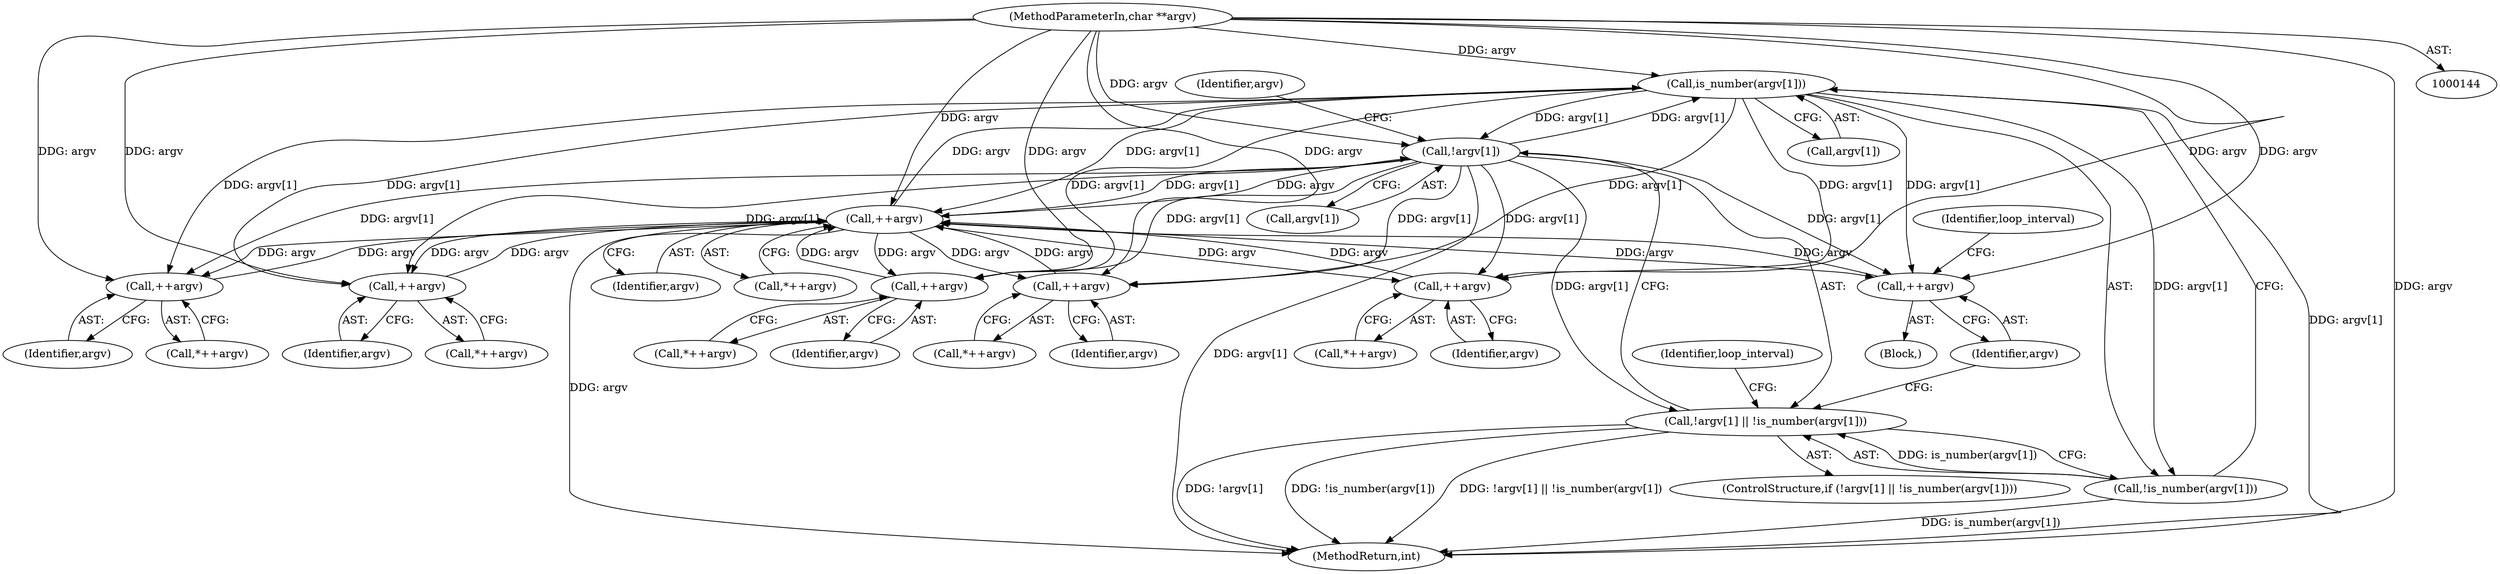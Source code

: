 digraph "0_Android_9d4853418ab2f754c2b63e091c29c5529b8b86ca_8@array" {
"1000447" [label="(Call,is_number(argv[1]))"];
"1000442" [label="(Call,!argv[1])"];
"1000234" [label="(Call,++argv)"];
"1000250" [label="(Call,++argv)"];
"1000447" [label="(Call,is_number(argv[1]))"];
"1000146" [label="(MethodParameterIn,char **argv)"];
"1000388" [label="(Call,++argv)"];
"1000304" [label="(Call,++argv)"];
"1000347" [label="(Call,++argv)"];
"1000456" [label="(Call,++argv)"];
"1000271" [label="(Call,++argv)"];
"1000441" [label="(Call,!argv[1] || !is_number(argv[1]))"];
"1000446" [label="(Call,!is_number(argv[1]))"];
"1000388" [label="(Call,++argv)"];
"1000448" [label="(Call,argv[1])"];
"1000442" [label="(Call,!argv[1])"];
"1000348" [label="(Identifier,argv)"];
"1000270" [label="(Call,*++argv)"];
"1000234" [label="(Call,++argv)"];
"1000251" [label="(Identifier,argv)"];
"1000443" [label="(Call,argv[1])"];
"1000446" [label="(Call,!is_number(argv[1]))"];
"1000303" [label="(Call,*++argv)"];
"1000146" [label="(MethodParameterIn,char **argv)"];
"1000304" [label="(Call,++argv)"];
"1000271" [label="(Call,++argv)"];
"1000272" [label="(Identifier,argv)"];
"1000250" [label="(Call,++argv)"];
"1000347" [label="(Call,++argv)"];
"1000456" [label="(Call,++argv)"];
"1000346" [label="(Call,*++argv)"];
"1001099" [label="(MethodReturn,int)"];
"1000441" [label="(Call,!argv[1] || !is_number(argv[1]))"];
"1000387" [label="(Call,*++argv)"];
"1000457" [label="(Identifier,argv)"];
"1000440" [label="(ControlStructure,if (!argv[1] || !is_number(argv[1])))"];
"1000389" [label="(Identifier,argv)"];
"1000235" [label="(Identifier,argv)"];
"1000459" [label="(Identifier,loop_interval)"];
"1000452" [label="(Identifier,loop_interval)"];
"1000447" [label="(Call,is_number(argv[1]))"];
"1000233" [label="(Call,*++argv)"];
"1000455" [label="(Block,)"];
"1000305" [label="(Identifier,argv)"];
"1000249" [label="(Call,*++argv)"];
"1000449" [label="(Identifier,argv)"];
"1000447" -> "1000446"  [label="AST: "];
"1000447" -> "1000448"  [label="CFG: "];
"1000448" -> "1000447"  [label="AST: "];
"1000446" -> "1000447"  [label="CFG: "];
"1000447" -> "1001099"  [label="DDG: argv[1]"];
"1000447" -> "1000234"  [label="DDG: argv[1]"];
"1000447" -> "1000250"  [label="DDG: argv[1]"];
"1000447" -> "1000271"  [label="DDG: argv[1]"];
"1000447" -> "1000304"  [label="DDG: argv[1]"];
"1000447" -> "1000347"  [label="DDG: argv[1]"];
"1000447" -> "1000388"  [label="DDG: argv[1]"];
"1000447" -> "1000442"  [label="DDG: argv[1]"];
"1000447" -> "1000446"  [label="DDG: argv[1]"];
"1000442" -> "1000447"  [label="DDG: argv[1]"];
"1000234" -> "1000447"  [label="DDG: argv"];
"1000146" -> "1000447"  [label="DDG: argv"];
"1000447" -> "1000456"  [label="DDG: argv[1]"];
"1000442" -> "1000441"  [label="AST: "];
"1000442" -> "1000443"  [label="CFG: "];
"1000443" -> "1000442"  [label="AST: "];
"1000449" -> "1000442"  [label="CFG: "];
"1000441" -> "1000442"  [label="CFG: "];
"1000442" -> "1001099"  [label="DDG: argv[1]"];
"1000442" -> "1000234"  [label="DDG: argv[1]"];
"1000442" -> "1000250"  [label="DDG: argv[1]"];
"1000442" -> "1000271"  [label="DDG: argv[1]"];
"1000442" -> "1000304"  [label="DDG: argv[1]"];
"1000442" -> "1000347"  [label="DDG: argv[1]"];
"1000442" -> "1000388"  [label="DDG: argv[1]"];
"1000442" -> "1000441"  [label="DDG: argv[1]"];
"1000234" -> "1000442"  [label="DDG: argv"];
"1000146" -> "1000442"  [label="DDG: argv"];
"1000442" -> "1000456"  [label="DDG: argv[1]"];
"1000234" -> "1000233"  [label="AST: "];
"1000234" -> "1000235"  [label="CFG: "];
"1000235" -> "1000234"  [label="AST: "];
"1000233" -> "1000234"  [label="CFG: "];
"1000234" -> "1001099"  [label="DDG: argv"];
"1000250" -> "1000234"  [label="DDG: argv"];
"1000388" -> "1000234"  [label="DDG: argv"];
"1000304" -> "1000234"  [label="DDG: argv"];
"1000347" -> "1000234"  [label="DDG: argv"];
"1000456" -> "1000234"  [label="DDG: argv"];
"1000271" -> "1000234"  [label="DDG: argv"];
"1000146" -> "1000234"  [label="DDG: argv"];
"1000234" -> "1000250"  [label="DDG: argv"];
"1000234" -> "1000271"  [label="DDG: argv"];
"1000234" -> "1000304"  [label="DDG: argv"];
"1000234" -> "1000347"  [label="DDG: argv"];
"1000234" -> "1000388"  [label="DDG: argv"];
"1000234" -> "1000456"  [label="DDG: argv"];
"1000250" -> "1000249"  [label="AST: "];
"1000250" -> "1000251"  [label="CFG: "];
"1000251" -> "1000250"  [label="AST: "];
"1000249" -> "1000250"  [label="CFG: "];
"1000146" -> "1000250"  [label="DDG: argv"];
"1000146" -> "1000144"  [label="AST: "];
"1000146" -> "1001099"  [label="DDG: argv"];
"1000146" -> "1000271"  [label="DDG: argv"];
"1000146" -> "1000304"  [label="DDG: argv"];
"1000146" -> "1000347"  [label="DDG: argv"];
"1000146" -> "1000388"  [label="DDG: argv"];
"1000146" -> "1000456"  [label="DDG: argv"];
"1000388" -> "1000387"  [label="AST: "];
"1000388" -> "1000389"  [label="CFG: "];
"1000389" -> "1000388"  [label="AST: "];
"1000387" -> "1000388"  [label="CFG: "];
"1000304" -> "1000303"  [label="AST: "];
"1000304" -> "1000305"  [label="CFG: "];
"1000305" -> "1000304"  [label="AST: "];
"1000303" -> "1000304"  [label="CFG: "];
"1000347" -> "1000346"  [label="AST: "];
"1000347" -> "1000348"  [label="CFG: "];
"1000348" -> "1000347"  [label="AST: "];
"1000346" -> "1000347"  [label="CFG: "];
"1000456" -> "1000455"  [label="AST: "];
"1000456" -> "1000457"  [label="CFG: "];
"1000457" -> "1000456"  [label="AST: "];
"1000459" -> "1000456"  [label="CFG: "];
"1000271" -> "1000270"  [label="AST: "];
"1000271" -> "1000272"  [label="CFG: "];
"1000272" -> "1000271"  [label="AST: "];
"1000270" -> "1000271"  [label="CFG: "];
"1000441" -> "1000440"  [label="AST: "];
"1000441" -> "1000446"  [label="CFG: "];
"1000446" -> "1000441"  [label="AST: "];
"1000452" -> "1000441"  [label="CFG: "];
"1000457" -> "1000441"  [label="CFG: "];
"1000441" -> "1001099"  [label="DDG: !argv[1]"];
"1000441" -> "1001099"  [label="DDG: !is_number(argv[1])"];
"1000441" -> "1001099"  [label="DDG: !argv[1] || !is_number(argv[1])"];
"1000446" -> "1000441"  [label="DDG: is_number(argv[1])"];
"1000446" -> "1001099"  [label="DDG: is_number(argv[1])"];
}
